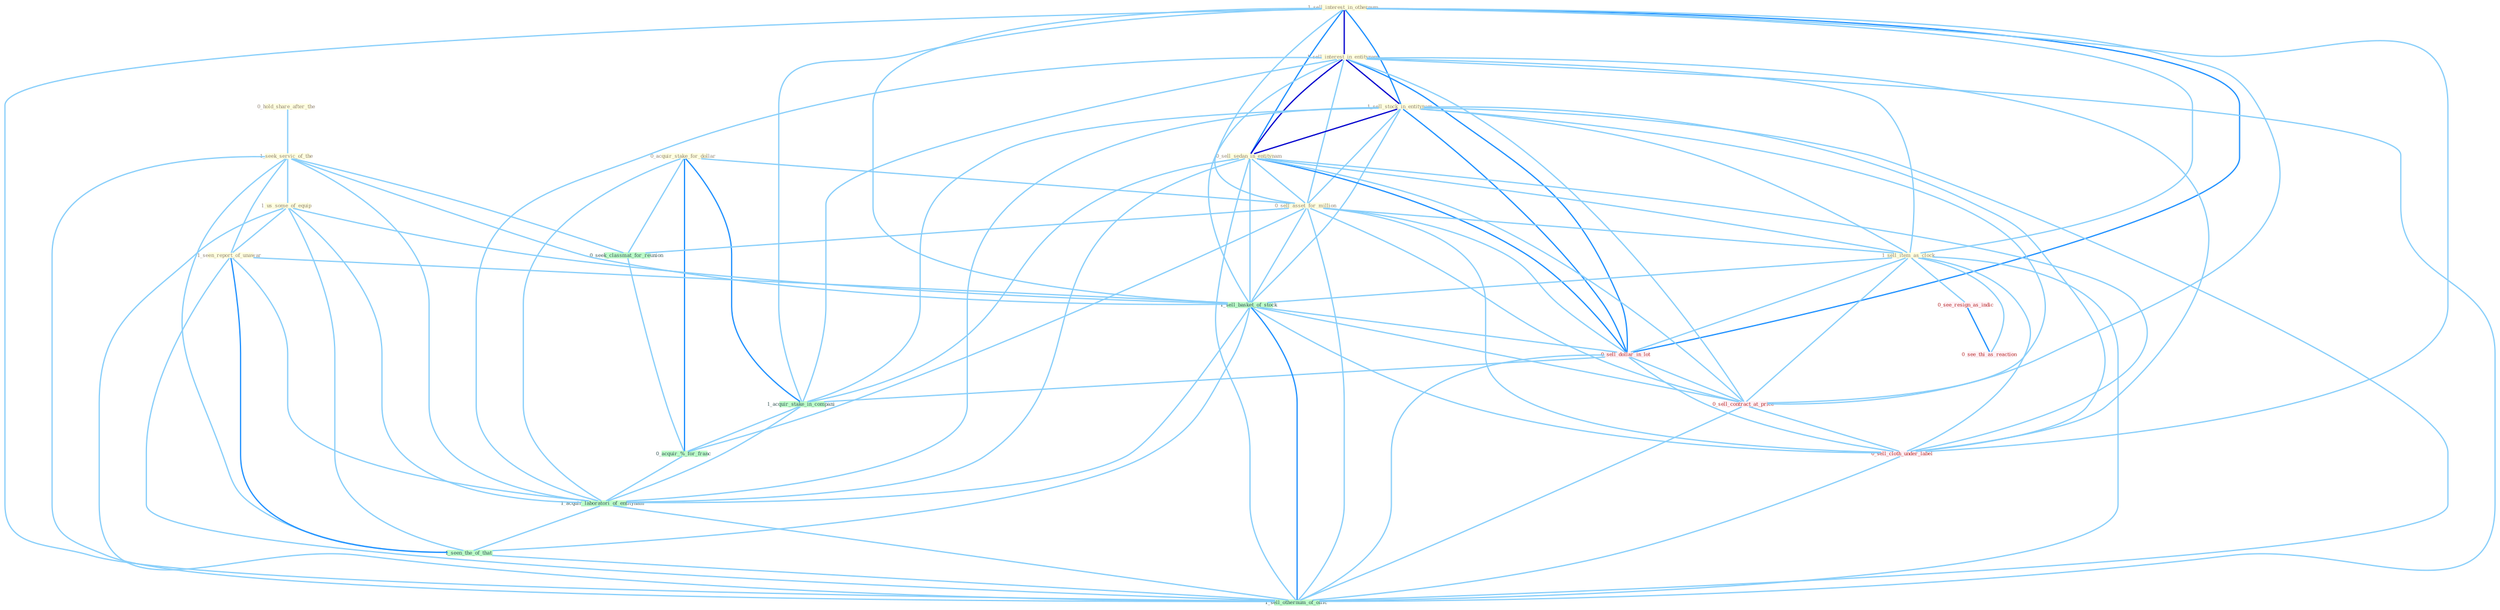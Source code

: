 Graph G{ 
    node
    [shape=polygon,style=filled,width=.5,height=.06,color="#BDFCC9",fixedsize=true,fontsize=4,
    fontcolor="#2f4f4f"];
    {node
    [color="#ffffe0", fontcolor="#8b7d6b"] "0_hold_share_after_the " "0_acquir_stake_for_dollar " "1_sell_interest_in_othernum " "1_seek_servic_of_the " "1_sell_interest_in_entitynam " "1_sell_stock_in_entitynam " "1_us_some_of_equip " "0_sell_sedan_in_entitynam " "1_seen_report_of_unawar " "0_sell_asset_for_million " "1_sell_item_as_clock "}
{node [color="#fff0f5", fontcolor="#b22222"] "0_sell_dollar_in_lot " "0_see_resign_as_indic " "0_sell_contract_at_price " "0_sell_cloth_under_label " "0_see_thi_as_reaction "}
edge [color="#B0E2FF"];

	"0_hold_share_after_the " -- "1_seek_servic_of_the " [w="1", color="#87cefa" ];
	"0_acquir_stake_for_dollar " -- "0_sell_asset_for_million " [w="1", color="#87cefa" ];
	"0_acquir_stake_for_dollar " -- "0_seek_classmat_for_reunion " [w="1", color="#87cefa" ];
	"0_acquir_stake_for_dollar " -- "1_acquir_stake_in_compani " [w="2", color="#1e90ff" , len=0.8];
	"0_acquir_stake_for_dollar " -- "0_acquir_%_for_franc " [w="2", color="#1e90ff" , len=0.8];
	"0_acquir_stake_for_dollar " -- "1_acquir_laboratori_of_entitynam " [w="1", color="#87cefa" ];
	"1_sell_interest_in_othernum " -- "1_sell_interest_in_entitynam " [w="3", color="#0000cd" , len=0.6];
	"1_sell_interest_in_othernum " -- "1_sell_stock_in_entitynam " [w="2", color="#1e90ff" , len=0.8];
	"1_sell_interest_in_othernum " -- "0_sell_sedan_in_entitynam " [w="2", color="#1e90ff" , len=0.8];
	"1_sell_interest_in_othernum " -- "0_sell_asset_for_million " [w="1", color="#87cefa" ];
	"1_sell_interest_in_othernum " -- "1_sell_item_as_clock " [w="1", color="#87cefa" ];
	"1_sell_interest_in_othernum " -- "1_sell_basket_of_stock " [w="1", color="#87cefa" ];
	"1_sell_interest_in_othernum " -- "0_sell_dollar_in_lot " [w="2", color="#1e90ff" , len=0.8];
	"1_sell_interest_in_othernum " -- "1_acquir_stake_in_compani " [w="1", color="#87cefa" ];
	"1_sell_interest_in_othernum " -- "0_sell_contract_at_price " [w="1", color="#87cefa" ];
	"1_sell_interest_in_othernum " -- "0_sell_cloth_under_label " [w="1", color="#87cefa" ];
	"1_sell_interest_in_othernum " -- "1_sell_othernum_of_offic " [w="1", color="#87cefa" ];
	"1_seek_servic_of_the " -- "1_us_some_of_equip " [w="1", color="#87cefa" ];
	"1_seek_servic_of_the " -- "1_seen_report_of_unawar " [w="1", color="#87cefa" ];
	"1_seek_servic_of_the " -- "0_seek_classmat_for_reunion " [w="1", color="#87cefa" ];
	"1_seek_servic_of_the " -- "1_sell_basket_of_stock " [w="1", color="#87cefa" ];
	"1_seek_servic_of_the " -- "1_acquir_laboratori_of_entitynam " [w="1", color="#87cefa" ];
	"1_seek_servic_of_the " -- "1_seen_the_of_that " [w="1", color="#87cefa" ];
	"1_seek_servic_of_the " -- "1_sell_othernum_of_offic " [w="1", color="#87cefa" ];
	"1_sell_interest_in_entitynam " -- "1_sell_stock_in_entitynam " [w="3", color="#0000cd" , len=0.6];
	"1_sell_interest_in_entitynam " -- "0_sell_sedan_in_entitynam " [w="3", color="#0000cd" , len=0.6];
	"1_sell_interest_in_entitynam " -- "0_sell_asset_for_million " [w="1", color="#87cefa" ];
	"1_sell_interest_in_entitynam " -- "1_sell_item_as_clock " [w="1", color="#87cefa" ];
	"1_sell_interest_in_entitynam " -- "1_sell_basket_of_stock " [w="1", color="#87cefa" ];
	"1_sell_interest_in_entitynam " -- "0_sell_dollar_in_lot " [w="2", color="#1e90ff" , len=0.8];
	"1_sell_interest_in_entitynam " -- "1_acquir_stake_in_compani " [w="1", color="#87cefa" ];
	"1_sell_interest_in_entitynam " -- "0_sell_contract_at_price " [w="1", color="#87cefa" ];
	"1_sell_interest_in_entitynam " -- "1_acquir_laboratori_of_entitynam " [w="1", color="#87cefa" ];
	"1_sell_interest_in_entitynam " -- "0_sell_cloth_under_label " [w="1", color="#87cefa" ];
	"1_sell_interest_in_entitynam " -- "1_sell_othernum_of_offic " [w="1", color="#87cefa" ];
	"1_sell_stock_in_entitynam " -- "0_sell_sedan_in_entitynam " [w="3", color="#0000cd" , len=0.6];
	"1_sell_stock_in_entitynam " -- "0_sell_asset_for_million " [w="1", color="#87cefa" ];
	"1_sell_stock_in_entitynam " -- "1_sell_item_as_clock " [w="1", color="#87cefa" ];
	"1_sell_stock_in_entitynam " -- "1_sell_basket_of_stock " [w="1", color="#87cefa" ];
	"1_sell_stock_in_entitynam " -- "0_sell_dollar_in_lot " [w="2", color="#1e90ff" , len=0.8];
	"1_sell_stock_in_entitynam " -- "1_acquir_stake_in_compani " [w="1", color="#87cefa" ];
	"1_sell_stock_in_entitynam " -- "0_sell_contract_at_price " [w="1", color="#87cefa" ];
	"1_sell_stock_in_entitynam " -- "1_acquir_laboratori_of_entitynam " [w="1", color="#87cefa" ];
	"1_sell_stock_in_entitynam " -- "0_sell_cloth_under_label " [w="1", color="#87cefa" ];
	"1_sell_stock_in_entitynam " -- "1_sell_othernum_of_offic " [w="1", color="#87cefa" ];
	"1_us_some_of_equip " -- "1_seen_report_of_unawar " [w="1", color="#87cefa" ];
	"1_us_some_of_equip " -- "1_sell_basket_of_stock " [w="1", color="#87cefa" ];
	"1_us_some_of_equip " -- "1_acquir_laboratori_of_entitynam " [w="1", color="#87cefa" ];
	"1_us_some_of_equip " -- "1_seen_the_of_that " [w="1", color="#87cefa" ];
	"1_us_some_of_equip " -- "1_sell_othernum_of_offic " [w="1", color="#87cefa" ];
	"0_sell_sedan_in_entitynam " -- "0_sell_asset_for_million " [w="1", color="#87cefa" ];
	"0_sell_sedan_in_entitynam " -- "1_sell_item_as_clock " [w="1", color="#87cefa" ];
	"0_sell_sedan_in_entitynam " -- "1_sell_basket_of_stock " [w="1", color="#87cefa" ];
	"0_sell_sedan_in_entitynam " -- "0_sell_dollar_in_lot " [w="2", color="#1e90ff" , len=0.8];
	"0_sell_sedan_in_entitynam " -- "1_acquir_stake_in_compani " [w="1", color="#87cefa" ];
	"0_sell_sedan_in_entitynam " -- "0_sell_contract_at_price " [w="1", color="#87cefa" ];
	"0_sell_sedan_in_entitynam " -- "1_acquir_laboratori_of_entitynam " [w="1", color="#87cefa" ];
	"0_sell_sedan_in_entitynam " -- "0_sell_cloth_under_label " [w="1", color="#87cefa" ];
	"0_sell_sedan_in_entitynam " -- "1_sell_othernum_of_offic " [w="1", color="#87cefa" ];
	"1_seen_report_of_unawar " -- "1_sell_basket_of_stock " [w="1", color="#87cefa" ];
	"1_seen_report_of_unawar " -- "1_acquir_laboratori_of_entitynam " [w="1", color="#87cefa" ];
	"1_seen_report_of_unawar " -- "1_seen_the_of_that " [w="2", color="#1e90ff" , len=0.8];
	"1_seen_report_of_unawar " -- "1_sell_othernum_of_offic " [w="1", color="#87cefa" ];
	"0_sell_asset_for_million " -- "1_sell_item_as_clock " [w="1", color="#87cefa" ];
	"0_sell_asset_for_million " -- "0_seek_classmat_for_reunion " [w="1", color="#87cefa" ];
	"0_sell_asset_for_million " -- "1_sell_basket_of_stock " [w="1", color="#87cefa" ];
	"0_sell_asset_for_million " -- "0_sell_dollar_in_lot " [w="1", color="#87cefa" ];
	"0_sell_asset_for_million " -- "0_acquir_%_for_franc " [w="1", color="#87cefa" ];
	"0_sell_asset_for_million " -- "0_sell_contract_at_price " [w="1", color="#87cefa" ];
	"0_sell_asset_for_million " -- "0_sell_cloth_under_label " [w="1", color="#87cefa" ];
	"0_sell_asset_for_million " -- "1_sell_othernum_of_offic " [w="1", color="#87cefa" ];
	"1_sell_item_as_clock " -- "1_sell_basket_of_stock " [w="1", color="#87cefa" ];
	"1_sell_item_as_clock " -- "0_sell_dollar_in_lot " [w="1", color="#87cefa" ];
	"1_sell_item_as_clock " -- "0_see_resign_as_indic " [w="1", color="#87cefa" ];
	"1_sell_item_as_clock " -- "0_sell_contract_at_price " [w="1", color="#87cefa" ];
	"1_sell_item_as_clock " -- "0_sell_cloth_under_label " [w="1", color="#87cefa" ];
	"1_sell_item_as_clock " -- "1_sell_othernum_of_offic " [w="1", color="#87cefa" ];
	"1_sell_item_as_clock " -- "0_see_thi_as_reaction " [w="1", color="#87cefa" ];
	"0_seek_classmat_for_reunion " -- "0_acquir_%_for_franc " [w="1", color="#87cefa" ];
	"1_sell_basket_of_stock " -- "0_sell_dollar_in_lot " [w="1", color="#87cefa" ];
	"1_sell_basket_of_stock " -- "0_sell_contract_at_price " [w="1", color="#87cefa" ];
	"1_sell_basket_of_stock " -- "1_acquir_laboratori_of_entitynam " [w="1", color="#87cefa" ];
	"1_sell_basket_of_stock " -- "0_sell_cloth_under_label " [w="1", color="#87cefa" ];
	"1_sell_basket_of_stock " -- "1_seen_the_of_that " [w="1", color="#87cefa" ];
	"1_sell_basket_of_stock " -- "1_sell_othernum_of_offic " [w="2", color="#1e90ff" , len=0.8];
	"0_sell_dollar_in_lot " -- "1_acquir_stake_in_compani " [w="1", color="#87cefa" ];
	"0_sell_dollar_in_lot " -- "0_sell_contract_at_price " [w="1", color="#87cefa" ];
	"0_sell_dollar_in_lot " -- "0_sell_cloth_under_label " [w="1", color="#87cefa" ];
	"0_sell_dollar_in_lot " -- "1_sell_othernum_of_offic " [w="1", color="#87cefa" ];
	"0_see_resign_as_indic " -- "0_see_thi_as_reaction " [w="2", color="#1e90ff" , len=0.8];
	"1_acquir_stake_in_compani " -- "0_acquir_%_for_franc " [w="1", color="#87cefa" ];
	"1_acquir_stake_in_compani " -- "1_acquir_laboratori_of_entitynam " [w="1", color="#87cefa" ];
	"0_acquir_%_for_franc " -- "1_acquir_laboratori_of_entitynam " [w="1", color="#87cefa" ];
	"0_sell_contract_at_price " -- "0_sell_cloth_under_label " [w="1", color="#87cefa" ];
	"0_sell_contract_at_price " -- "1_sell_othernum_of_offic " [w="1", color="#87cefa" ];
	"1_acquir_laboratori_of_entitynam " -- "1_seen_the_of_that " [w="1", color="#87cefa" ];
	"1_acquir_laboratori_of_entitynam " -- "1_sell_othernum_of_offic " [w="1", color="#87cefa" ];
	"0_sell_cloth_under_label " -- "1_sell_othernum_of_offic " [w="1", color="#87cefa" ];
	"1_seen_the_of_that " -- "1_sell_othernum_of_offic " [w="1", color="#87cefa" ];
}